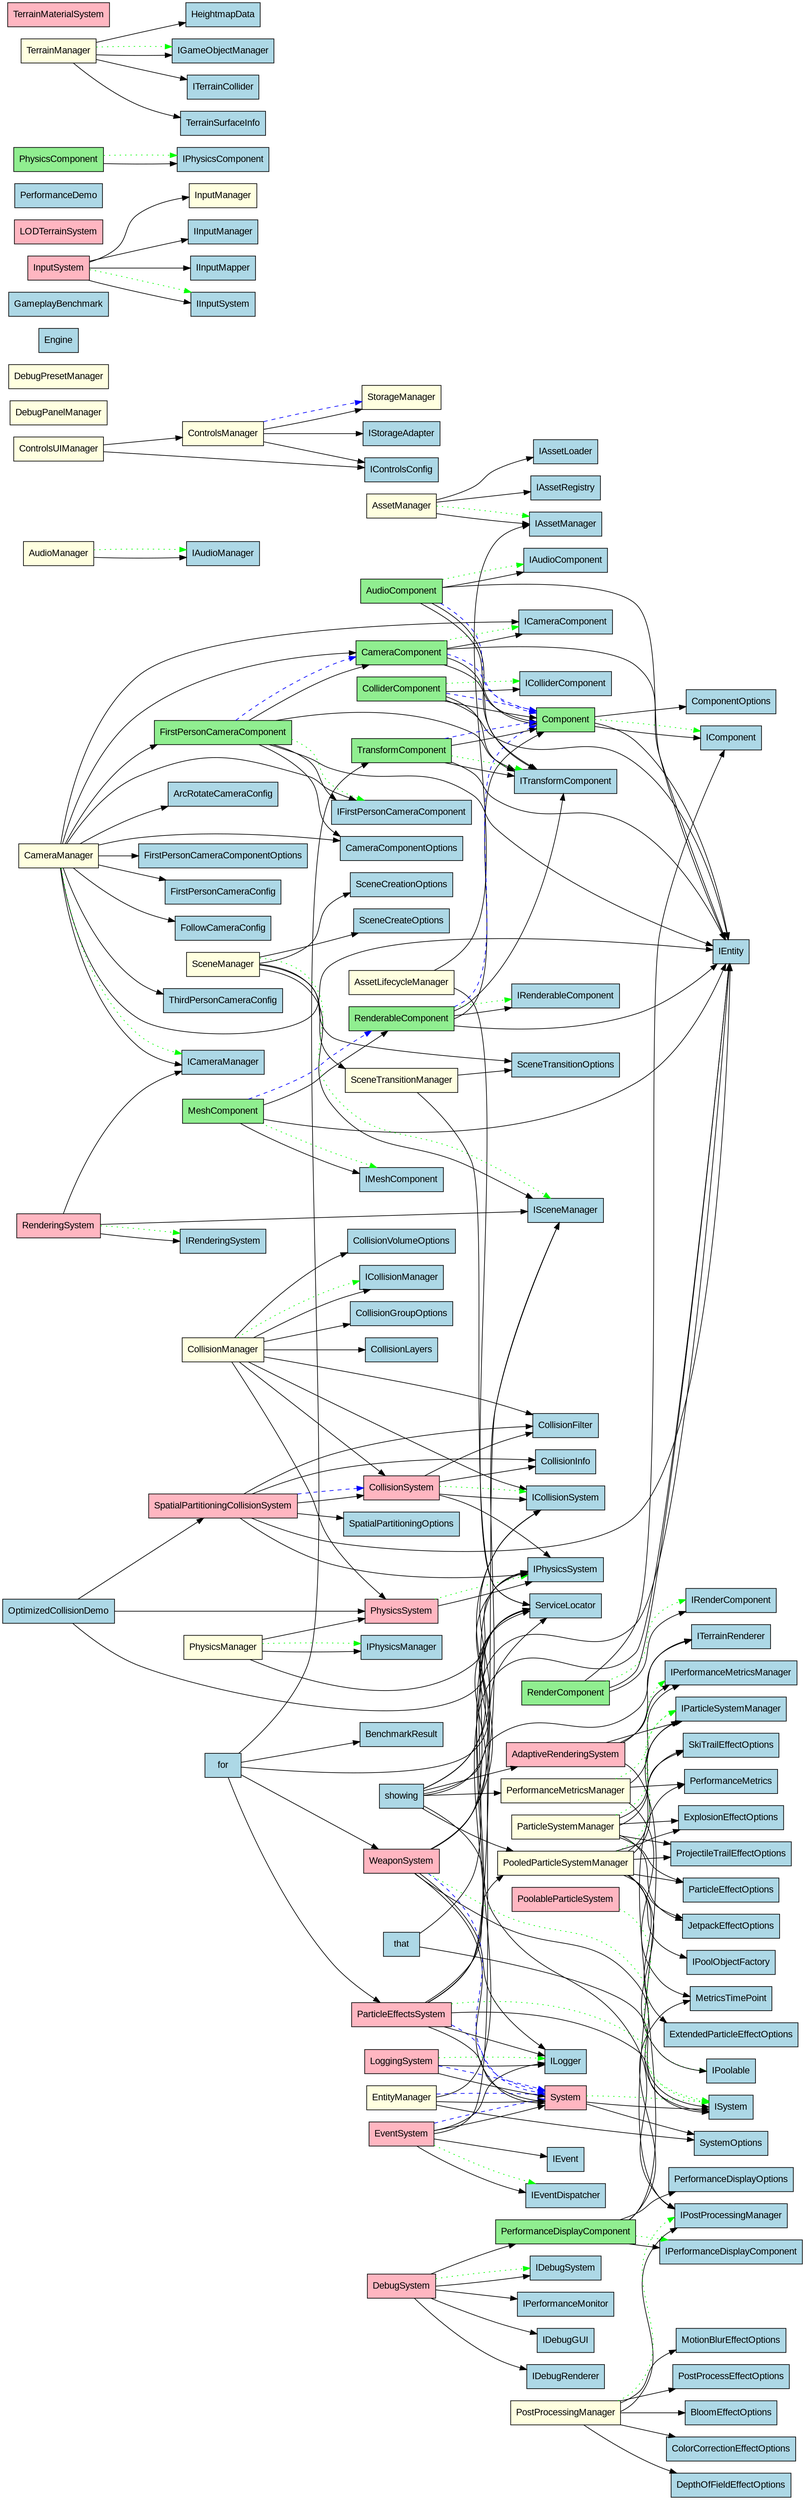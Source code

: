 digraph ComponentDependencies {
  rankdir=LR;
  node [shape=box, style=filled, fillcolor=lightblue, fontname=Arial];
  edge [fontname=Arial, fontsize=10];

  "AdaptiveRenderingSystem" [fillcolor=lightpink];
  "AssetLifecycleManager" [fillcolor=lightyellow];
  "AssetManager" [fillcolor=lightyellow];
  "AudioComponent" [fillcolor=lightgreen];
  "AudioManager" [fillcolor=lightyellow];
  "CameraComponent" [fillcolor=lightgreen];
  "CameraManager" [fillcolor=lightyellow];
  "ColliderComponent" [fillcolor=lightgreen];
  "CollisionManager" [fillcolor=lightyellow];
  "CollisionSystem" [fillcolor=lightpink];
  "Component" [fillcolor=lightgreen];
  "ControlsManager" [fillcolor=lightyellow];
  "ControlsUIManager" [fillcolor=lightyellow];
  "DebugPanelManager" [fillcolor=lightyellow];
  "DebugPresetManager" [fillcolor=lightyellow];
  "DebugSystem" [fillcolor=lightpink];
  "Engine" [fillcolor=lightblue];
  "EntityManager" [fillcolor=lightyellow];
  "EventSystem" [fillcolor=lightpink];
  "FirstPersonCameraComponent" [fillcolor=lightgreen];
  "for" [fillcolor=lightblue];
  "GameplayBenchmark" [fillcolor=lightblue];
  "InputManager" [fillcolor=lightyellow];
  "InputSystem" [fillcolor=lightpink];
  "LODTerrainSystem" [fillcolor=lightpink];
  "LoggingSystem" [fillcolor=lightpink];
  "MeshComponent" [fillcolor=lightgreen];
  "OptimizedCollisionDemo" [fillcolor=lightblue];
  "ParticleEffectsSystem" [fillcolor=lightpink];
  "ParticleSystemManager" [fillcolor=lightyellow];
  "PerformanceDemo" [fillcolor=lightblue];
  "PerformanceDisplayComponent" [fillcolor=lightgreen];
  "PerformanceMetricsManager" [fillcolor=lightyellow];
  "PhysicsComponent" [fillcolor=lightgreen];
  "PhysicsManager" [fillcolor=lightyellow];
  "PhysicsSystem" [fillcolor=lightpink];
  "PoolableParticleSystem" [fillcolor=lightpink];
  "PooledParticleSystemManager" [fillcolor=lightyellow];
  "PostProcessingManager" [fillcolor=lightyellow];
  "RenderableComponent" [fillcolor=lightgreen];
  "RenderComponent" [fillcolor=lightgreen];
  "RenderingSystem" [fillcolor=lightpink];
  "SceneManager" [fillcolor=lightyellow];
  "SceneTransitionManager" [fillcolor=lightyellow];
  "ServiceLocator" [fillcolor=lightblue];
  "showing" [fillcolor=lightblue];
  "SpatialPartitioningCollisionSystem" [fillcolor=lightpink];
  "StorageManager" [fillcolor=lightyellow];
  "System" [fillcolor=lightpink];
  "TerrainManager" [fillcolor=lightyellow];
  "TerrainMaterialSystem" [fillcolor=lightpink];
  "that" [fillcolor=lightblue];
  "TransformComponent" [fillcolor=lightgreen];
  "WeaponSystem" [fillcolor=lightpink];
  "AdaptiveRenderingSystem" -> "IParticleSystemManager";
  "AdaptiveRenderingSystem" -> "IPerformanceMetricsManager";
  "AdaptiveRenderingSystem" -> "IPostProcessingManager";
  "AdaptiveRenderingSystem" -> "ITerrainRenderer";
  "AssetLifecycleManager" -> "IAssetManager";
  "AssetLifecycleManager" -> "ServiceLocator";
  "AssetManager" -> "IAssetLoader";
  "AssetManager" -> "IAssetManager";
  "AssetManager" -> "IAssetRegistry";
  "AssetManager" -> "IAssetManager" [style=dotted, color=green];
  "AudioComponent" -> "Component";
  "AudioComponent" -> "IAudioComponent";
  "AudioComponent" -> "IEntity";
  "AudioComponent" -> "ITransformComponent";
  "AudioComponent" -> "Component" [style=dashed, color=blue];
  "AudioComponent" -> "IAudioComponent" [style=dotted, color=green];
  "AudioManager" -> "IAudioManager";
  "AudioManager" -> "IAudioManager" [style=dotted, color=green];
  "CameraComponent" -> "Component";
  "CameraComponent" -> "ICameraComponent";
  "CameraComponent" -> "IEntity";
  "CameraComponent" -> "ITransformComponent";
  "CameraComponent" -> "Component" [style=dashed, color=blue];
  "CameraComponent" -> "ICameraComponent" [style=dotted, color=green];
  "CameraManager" -> "ArcRotateCameraConfig";
  "CameraManager" -> "CameraComponent";
  "CameraManager" -> "CameraComponentOptions";
  "CameraManager" -> "FirstPersonCameraComponent";
  "CameraManager" -> "FirstPersonCameraComponentOptions";
  "CameraManager" -> "FirstPersonCameraConfig";
  "CameraManager" -> "FollowCameraConfig";
  "CameraManager" -> "ICameraComponent";
  "CameraManager" -> "ICameraManager";
  "CameraManager" -> "IEntity";
  "CameraManager" -> "IFirstPersonCameraComponent";
  "CameraManager" -> "ThirdPersonCameraConfig";
  "CameraManager" -> "ICameraManager" [style=dotted, color=green];
  "ColliderComponent" -> "Component";
  "ColliderComponent" -> "IColliderComponent";
  "ColliderComponent" -> "IEntity";
  "ColliderComponent" -> "ITransformComponent";
  "ColliderComponent" -> "Component" [style=dashed, color=blue];
  "ColliderComponent" -> "IColliderComponent" [style=dotted, color=green];
  "CollisionManager" -> "CollisionFilter";
  "CollisionManager" -> "CollisionGroupOptions";
  "CollisionManager" -> "CollisionLayers";
  "CollisionManager" -> "CollisionSystem";
  "CollisionManager" -> "CollisionVolumeOptions";
  "CollisionManager" -> "ICollisionManager";
  "CollisionManager" -> "ICollisionSystem";
  "CollisionManager" -> "PhysicsSystem";
  "CollisionManager" -> "ICollisionManager" [style=dotted, color=green];
  "CollisionSystem" -> "CollisionFilter";
  "CollisionSystem" -> "CollisionInfo";
  "CollisionSystem" -> "ICollisionSystem";
  "CollisionSystem" -> "IPhysicsSystem";
  "CollisionSystem" -> "ICollisionSystem" [style=dotted, color=green];
  "Component" -> "ComponentOptions";
  "Component" -> "IComponent";
  "Component" -> "IEntity";
  "Component" -> "IComponent" [style=dotted, color=green];
  "ControlsManager" -> "IControlsConfig";
  "ControlsManager" -> "IStorageAdapter";
  "ControlsManager" -> "StorageManager";
  "ControlsManager" -> "StorageManager" [style=dashed, color=blue];
  "ControlsUIManager" -> "ControlsManager";
  "ControlsUIManager" -> "IControlsConfig";
  "DebugSystem" -> "IDebugGUI";
  "DebugSystem" -> "IDebugRenderer";
  "DebugSystem" -> "IDebugSystem";
  "DebugSystem" -> "IPerformanceMonitor";
  "DebugSystem" -> "PerformanceDisplayComponent";
  "DebugSystem" -> "IDebugSystem" [style=dotted, color=green];
  "EntityManager" -> "IEntity";
  "EntityManager" -> "System";
  "EntityManager" -> "SystemOptions";
  "EntityManager" -> "System" [style=dashed, color=blue];
  "EventSystem" -> "IEvent";
  "EventSystem" -> "IEventDispatcher";
  "EventSystem" -> "ILogger";
  "EventSystem" -> "ServiceLocator";
  "EventSystem" -> "System";
  "EventSystem" -> "System" [style=dashed, color=blue];
  "EventSystem" -> "IEventDispatcher" [style=dotted, color=green];
  "FirstPersonCameraComponent" -> "CameraComponent";
  "FirstPersonCameraComponent" -> "CameraComponentOptions";
  "FirstPersonCameraComponent" -> "IEntity";
  "FirstPersonCameraComponent" -> "IFirstPersonCameraComponent";
  "FirstPersonCameraComponent" -> "ITransformComponent";
  "FirstPersonCameraComponent" -> "CameraComponent" [style=dashed, color=blue];
  "FirstPersonCameraComponent" -> "IFirstPersonCameraComponent" [style=dotted, color=green];
  "for" -> "BenchmarkResult";
  "for" -> "ParticleEffectsSystem";
  "for" -> "ServiceLocator";
  "for" -> "TransformComponent";
  "for" -> "WeaponSystem";
  "InputSystem" -> "IInputManager";
  "InputSystem" -> "IInputMapper";
  "InputSystem" -> "IInputSystem";
  "InputSystem" -> "InputManager";
  "InputSystem" -> "IInputSystem" [style=dotted, color=green];
  "LoggingSystem" -> "ILogger";
  "LoggingSystem" -> "System";
  "LoggingSystem" -> "System" [style=dashed, color=blue];
  "LoggingSystem" -> "ILogger" [style=dotted, color=green];
  "MeshComponent" -> "IEntity";
  "MeshComponent" -> "IMeshComponent";
  "MeshComponent" -> "RenderableComponent";
  "MeshComponent" -> "RenderableComponent" [style=dashed, color=blue];
  "MeshComponent" -> "IMeshComponent" [style=dotted, color=green];
  "OptimizedCollisionDemo" -> "PhysicsSystem";
  "OptimizedCollisionDemo" -> "ServiceLocator";
  "OptimizedCollisionDemo" -> "SpatialPartitioningCollisionSystem";
  "ParticleEffectsSystem" -> "IEntity";
  "ParticleEffectsSystem" -> "ILogger";
  "ParticleEffectsSystem" -> "ISceneManager";
  "ParticleEffectsSystem" -> "ISystem";
  "ParticleEffectsSystem" -> "PooledParticleSystemManager";
  "ParticleEffectsSystem" -> "ServiceLocator";
  "ParticleEffectsSystem" -> "System";
  "ParticleEffectsSystem" -> "System" [style=dashed, color=blue];
  "ParticleEffectsSystem" -> "ISystem" [style=dotted, color=green];
  "ParticleSystemManager" -> "ExplosionEffectOptions";
  "ParticleSystemManager" -> "IParticleSystemManager";
  "ParticleSystemManager" -> "JetpackEffectOptions";
  "ParticleSystemManager" -> "ParticleEffectOptions";
  "ParticleSystemManager" -> "ProjectileTrailEffectOptions";
  "ParticleSystemManager" -> "SkiTrailEffectOptions";
  "ParticleSystemManager" -> "IParticleSystemManager" [style=dotted, color=green];
  "PerformanceDisplayComponent" -> "IPerformanceDisplayComponent";
  "PerformanceDisplayComponent" -> "MetricsTimePoint";
  "PerformanceDisplayComponent" -> "PerformanceDisplayOptions";
  "PerformanceDisplayComponent" -> "PerformanceMetrics";
  "PerformanceDisplayComponent" -> "IPerformanceDisplayComponent" [style=dotted, color=green];
  "PerformanceMetricsManager" -> "IPerformanceMetricsManager";
  "PerformanceMetricsManager" -> "MetricsTimePoint";
  "PerformanceMetricsManager" -> "PerformanceMetrics";
  "PerformanceMetricsManager" -> "IPerformanceMetricsManager" [style=dotted, color=green];
  "PhysicsComponent" -> "IPhysicsComponent";
  "PhysicsComponent" -> "IPhysicsComponent" [style=dotted, color=green];
  "PhysicsManager" -> "IPhysicsManager";
  "PhysicsManager" -> "IPhysicsSystem";
  "PhysicsManager" -> "PhysicsSystem";
  "PhysicsManager" -> "IPhysicsManager" [style=dotted, color=green];
  "PhysicsSystem" -> "IPhysicsSystem";
  "PhysicsSystem" -> "IPhysicsSystem" [style=dotted, color=green];
  "PoolableParticleSystem" -> "IPoolable" [style=dotted, color=green];
  "PooledParticleSystemManager" -> "ExplosionEffectOptions";
  "PooledParticleSystemManager" -> "ExtendedParticleEffectOptions";
  "PooledParticleSystemManager" -> "IParticleSystemManager";
  "PooledParticleSystemManager" -> "IPoolable";
  "PooledParticleSystemManager" -> "IPoolObjectFactory";
  "PooledParticleSystemManager" -> "JetpackEffectOptions";
  "PooledParticleSystemManager" -> "ParticleEffectOptions";
  "PooledParticleSystemManager" -> "ProjectileTrailEffectOptions";
  "PooledParticleSystemManager" -> "SkiTrailEffectOptions";
  "PooledParticleSystemManager" -> "IParticleSystemManager" [style=dotted, color=green];
  "PostProcessingManager" -> "BloomEffectOptions";
  "PostProcessingManager" -> "ColorCorrectionEffectOptions";
  "PostProcessingManager" -> "DepthOfFieldEffectOptions";
  "PostProcessingManager" -> "IPostProcessingManager";
  "PostProcessingManager" -> "MotionBlurEffectOptions";
  "PostProcessingManager" -> "PostProcessEffectOptions";
  "PostProcessingManager" -> "IPostProcessingManager" [style=dotted, color=green];
  "RenderableComponent" -> "Component";
  "RenderableComponent" -> "IEntity";
  "RenderableComponent" -> "IRenderableComponent";
  "RenderableComponent" -> "ITransformComponent";
  "RenderableComponent" -> "Component" [style=dashed, color=blue];
  "RenderableComponent" -> "IRenderableComponent" [style=dotted, color=green];
  "RenderComponent" -> "IComponent";
  "RenderComponent" -> "IEntity";
  "RenderComponent" -> "IRenderComponent";
  "RenderComponent" -> "IRenderComponent" [style=dotted, color=green];
  "RenderingSystem" -> "ICameraManager";
  "RenderingSystem" -> "IRenderingSystem";
  "RenderingSystem" -> "ISceneManager";
  "RenderingSystem" -> "IRenderingSystem" [style=dotted, color=green];
  "SceneManager" -> "ISceneManager";
  "SceneManager" -> "SceneCreateOptions";
  "SceneManager" -> "SceneCreationOptions";
  "SceneManager" -> "SceneTransitionManager";
  "SceneManager" -> "SceneTransitionOptions";
  "SceneManager" -> "ISceneManager" [style=dotted, color=green];
  "SceneTransitionManager" -> "SceneTransitionOptions";
  "SceneTransitionManager" -> "ServiceLocator";
  "showing" -> "AdaptiveRenderingSystem";
  "showing" -> "ICollisionSystem";
  "showing" -> "IPhysicsSystem";
  "showing" -> "IPostProcessingManager";
  "showing" -> "ITerrainRenderer";
  "showing" -> "PerformanceMetricsManager";
  "showing" -> "PooledParticleSystemManager";
  "showing" -> "ServiceLocator";
  "SpatialPartitioningCollisionSystem" -> "CollisionFilter";
  "SpatialPartitioningCollisionSystem" -> "CollisionInfo";
  "SpatialPartitioningCollisionSystem" -> "CollisionSystem";
  "SpatialPartitioningCollisionSystem" -> "IEntity";
  "SpatialPartitioningCollisionSystem" -> "IPhysicsSystem";
  "SpatialPartitioningCollisionSystem" -> "SpatialPartitioningOptions";
  "SpatialPartitioningCollisionSystem" -> "CollisionSystem" [style=dashed, color=blue];
  "System" -> "ISystem";
  "System" -> "SystemOptions";
  "System" -> "ISystem" [style=dotted, color=green];
  "TerrainManager" -> "HeightmapData";
  "TerrainManager" -> "IGameObjectManager";
  "TerrainManager" -> "ITerrainCollider";
  "TerrainManager" -> "TerrainSurfaceInfo";
  "TerrainManager" -> "IGameObjectManager" [style=dotted, color=green];
  "that" -> "ISystem";
  "that" -> "ServiceLocator";
  "TransformComponent" -> "Component";
  "TransformComponent" -> "IEntity";
  "TransformComponent" -> "ITransformComponent";
  "TransformComponent" -> "Component" [style=dashed, color=blue];
  "TransformComponent" -> "ITransformComponent" [style=dotted, color=green];
  "WeaponSystem" -> "ICollisionSystem";
  "WeaponSystem" -> "ILogger";
  "WeaponSystem" -> "IPhysicsSystem";
  "WeaponSystem" -> "ISceneManager";
  "WeaponSystem" -> "ISystem";
  "WeaponSystem" -> "ServiceLocator";
  "WeaponSystem" -> "System";
  "WeaponSystem" -> "System" [style=dashed, color=blue];
  "WeaponSystem" -> "ISystem" [style=dotted, color=green];
}

